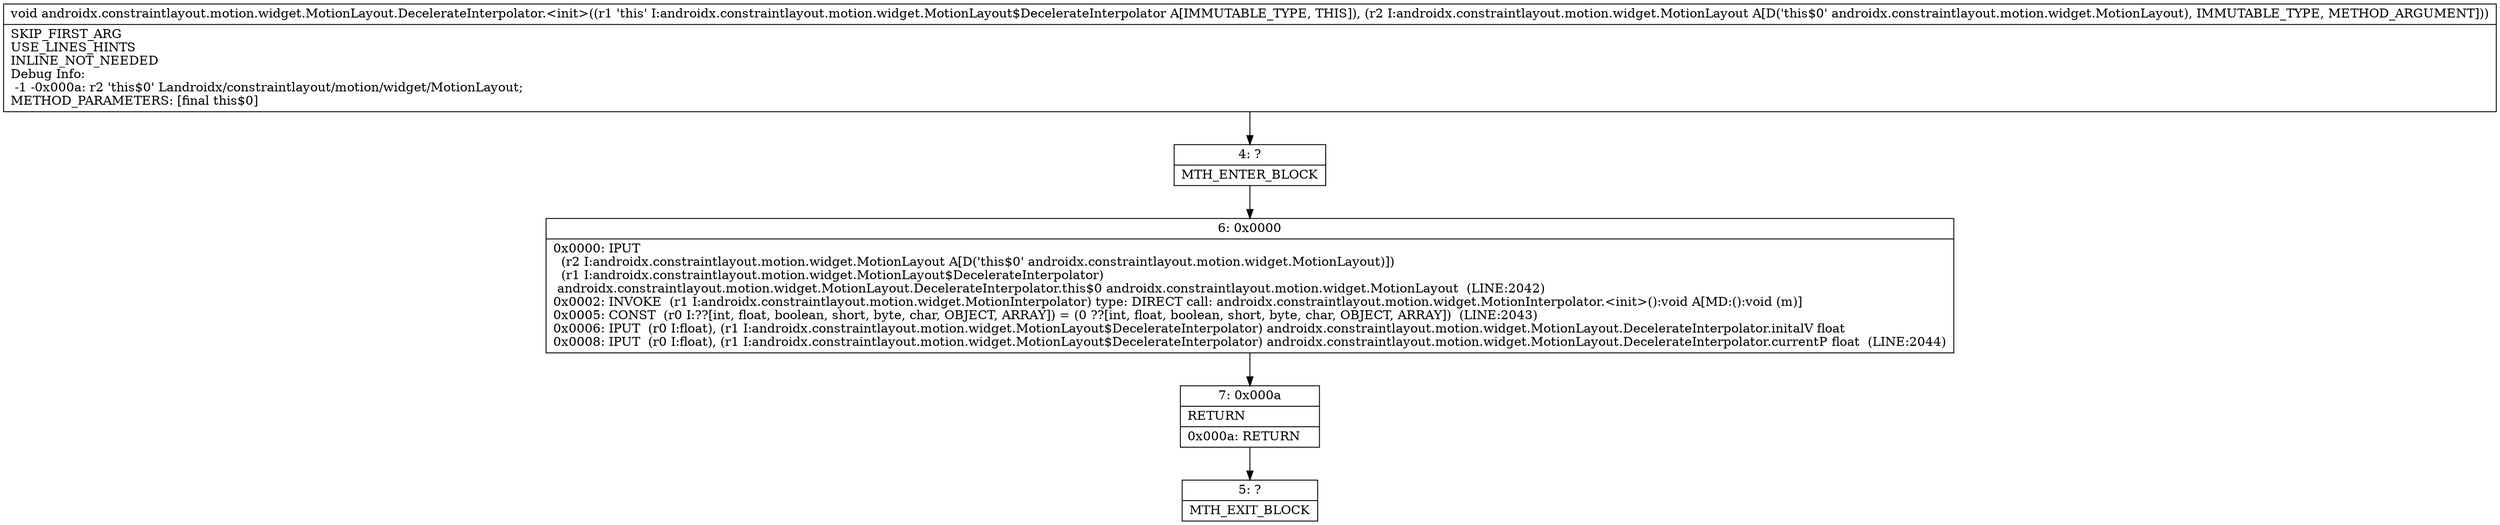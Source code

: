 digraph "CFG forandroidx.constraintlayout.motion.widget.MotionLayout.DecelerateInterpolator.\<init\>(Landroidx\/constraintlayout\/motion\/widget\/MotionLayout;)V" {
Node_4 [shape=record,label="{4\:\ ?|MTH_ENTER_BLOCK\l}"];
Node_6 [shape=record,label="{6\:\ 0x0000|0x0000: IPUT  \l  (r2 I:androidx.constraintlayout.motion.widget.MotionLayout A[D('this$0' androidx.constraintlayout.motion.widget.MotionLayout)])\l  (r1 I:androidx.constraintlayout.motion.widget.MotionLayout$DecelerateInterpolator)\l androidx.constraintlayout.motion.widget.MotionLayout.DecelerateInterpolator.this$0 androidx.constraintlayout.motion.widget.MotionLayout  (LINE:2042)\l0x0002: INVOKE  (r1 I:androidx.constraintlayout.motion.widget.MotionInterpolator) type: DIRECT call: androidx.constraintlayout.motion.widget.MotionInterpolator.\<init\>():void A[MD:():void (m)]\l0x0005: CONST  (r0 I:??[int, float, boolean, short, byte, char, OBJECT, ARRAY]) = (0 ??[int, float, boolean, short, byte, char, OBJECT, ARRAY])  (LINE:2043)\l0x0006: IPUT  (r0 I:float), (r1 I:androidx.constraintlayout.motion.widget.MotionLayout$DecelerateInterpolator) androidx.constraintlayout.motion.widget.MotionLayout.DecelerateInterpolator.initalV float \l0x0008: IPUT  (r0 I:float), (r1 I:androidx.constraintlayout.motion.widget.MotionLayout$DecelerateInterpolator) androidx.constraintlayout.motion.widget.MotionLayout.DecelerateInterpolator.currentP float  (LINE:2044)\l}"];
Node_7 [shape=record,label="{7\:\ 0x000a|RETURN\l|0x000a: RETURN   \l}"];
Node_5 [shape=record,label="{5\:\ ?|MTH_EXIT_BLOCK\l}"];
MethodNode[shape=record,label="{void androidx.constraintlayout.motion.widget.MotionLayout.DecelerateInterpolator.\<init\>((r1 'this' I:androidx.constraintlayout.motion.widget.MotionLayout$DecelerateInterpolator A[IMMUTABLE_TYPE, THIS]), (r2 I:androidx.constraintlayout.motion.widget.MotionLayout A[D('this$0' androidx.constraintlayout.motion.widget.MotionLayout), IMMUTABLE_TYPE, METHOD_ARGUMENT]))  | SKIP_FIRST_ARG\lUSE_LINES_HINTS\lINLINE_NOT_NEEDED\lDebug Info:\l  \-1 \-0x000a: r2 'this$0' Landroidx\/constraintlayout\/motion\/widget\/MotionLayout;\lMETHOD_PARAMETERS: [final this$0]\l}"];
MethodNode -> Node_4;Node_4 -> Node_6;
Node_6 -> Node_7;
Node_7 -> Node_5;
}

